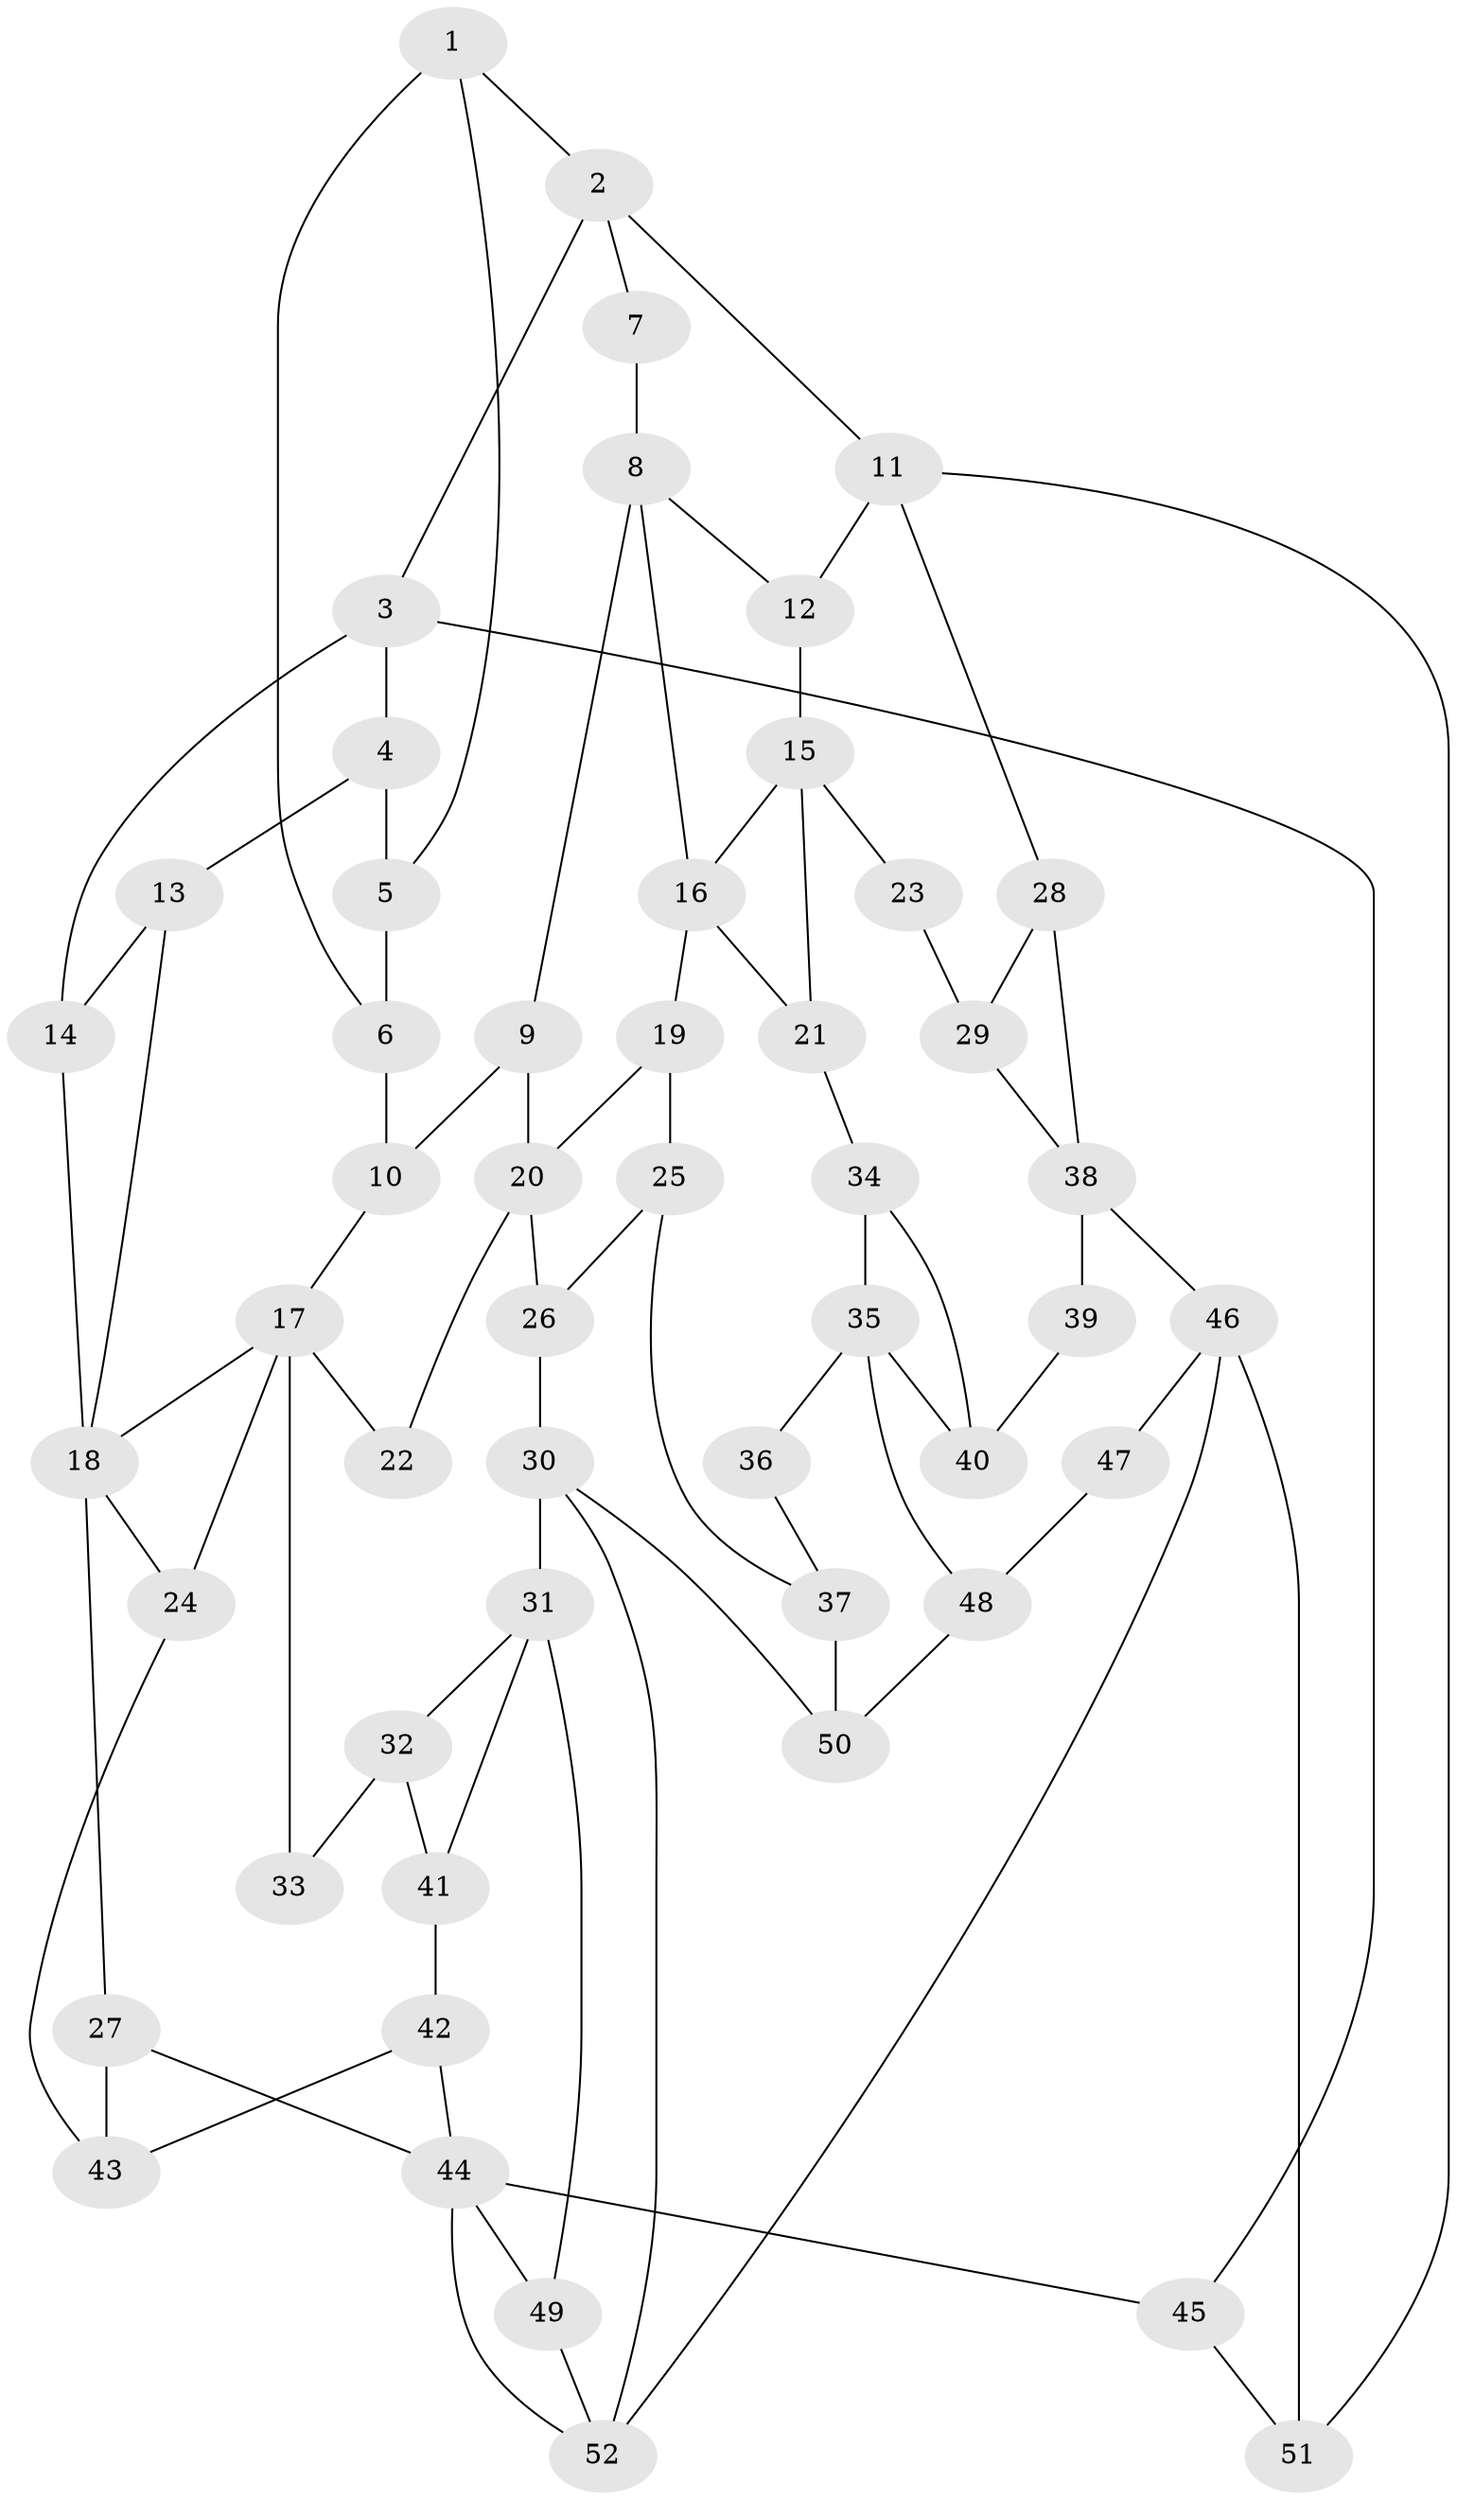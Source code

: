 // original degree distribution, {3: 0.019417475728155338, 4: 0.23300970873786409, 6: 0.20388349514563106, 5: 0.5436893203883495}
// Generated by graph-tools (version 1.1) at 2025/38/03/09/25 02:38:36]
// undirected, 52 vertices, 84 edges
graph export_dot {
graph [start="1"]
  node [color=gray90,style=filled];
  1;
  2;
  3;
  4;
  5;
  6;
  7;
  8;
  9;
  10;
  11;
  12;
  13;
  14;
  15;
  16;
  17;
  18;
  19;
  20;
  21;
  22;
  23;
  24;
  25;
  26;
  27;
  28;
  29;
  30;
  31;
  32;
  33;
  34;
  35;
  36;
  37;
  38;
  39;
  40;
  41;
  42;
  43;
  44;
  45;
  46;
  47;
  48;
  49;
  50;
  51;
  52;
  1 -- 2 [weight=1.0];
  1 -- 5 [weight=1.0];
  1 -- 6 [weight=1.0];
  2 -- 3 [weight=1.0];
  2 -- 7 [weight=1.0];
  2 -- 11 [weight=1.0];
  3 -- 4 [weight=1.0];
  3 -- 14 [weight=1.0];
  3 -- 45 [weight=1.0];
  4 -- 5 [weight=2.0];
  4 -- 13 [weight=1.0];
  5 -- 6 [weight=3.0];
  6 -- 10 [weight=2.0];
  7 -- 8 [weight=2.0];
  8 -- 9 [weight=2.0];
  8 -- 12 [weight=1.0];
  8 -- 16 [weight=1.0];
  9 -- 10 [weight=2.0];
  9 -- 20 [weight=2.0];
  10 -- 17 [weight=1.0];
  11 -- 12 [weight=1.0];
  11 -- 28 [weight=1.0];
  11 -- 51 [weight=1.0];
  12 -- 15 [weight=2.0];
  13 -- 14 [weight=1.0];
  13 -- 18 [weight=1.0];
  14 -- 18 [weight=1.0];
  15 -- 16 [weight=1.0];
  15 -- 21 [weight=1.0];
  15 -- 23 [weight=2.0];
  16 -- 19 [weight=1.0];
  16 -- 21 [weight=1.0];
  17 -- 18 [weight=1.0];
  17 -- 22 [weight=1.0];
  17 -- 24 [weight=1.0];
  17 -- 33 [weight=2.0];
  18 -- 24 [weight=1.0];
  18 -- 27 [weight=2.0];
  19 -- 20 [weight=1.0];
  19 -- 25 [weight=1.0];
  20 -- 22 [weight=2.0];
  20 -- 26 [weight=1.0];
  21 -- 34 [weight=1.0];
  23 -- 29 [weight=1.0];
  24 -- 43 [weight=1.0];
  25 -- 26 [weight=1.0];
  25 -- 37 [weight=1.0];
  26 -- 30 [weight=1.0];
  27 -- 43 [weight=1.0];
  27 -- 44 [weight=1.0];
  28 -- 29 [weight=1.0];
  28 -- 38 [weight=1.0];
  29 -- 38 [weight=1.0];
  30 -- 31 [weight=2.0];
  30 -- 50 [weight=1.0];
  30 -- 52 [weight=1.0];
  31 -- 32 [weight=1.0];
  31 -- 41 [weight=1.0];
  31 -- 49 [weight=2.0];
  32 -- 33 [weight=1.0];
  32 -- 41 [weight=1.0];
  34 -- 35 [weight=1.0];
  34 -- 40 [weight=1.0];
  35 -- 36 [weight=2.0];
  35 -- 40 [weight=1.0];
  35 -- 48 [weight=2.0];
  36 -- 37 [weight=1.0];
  37 -- 50 [weight=1.0];
  38 -- 39 [weight=2.0];
  38 -- 46 [weight=2.0];
  39 -- 40 [weight=1.0];
  41 -- 42 [weight=1.0];
  42 -- 43 [weight=1.0];
  42 -- 44 [weight=1.0];
  44 -- 45 [weight=2.0];
  44 -- 49 [weight=1.0];
  44 -- 52 [weight=1.0];
  45 -- 51 [weight=1.0];
  46 -- 47 [weight=1.0];
  46 -- 51 [weight=2.0];
  46 -- 52 [weight=1.0];
  47 -- 48 [weight=2.0];
  48 -- 50 [weight=1.0];
  49 -- 52 [weight=1.0];
}

